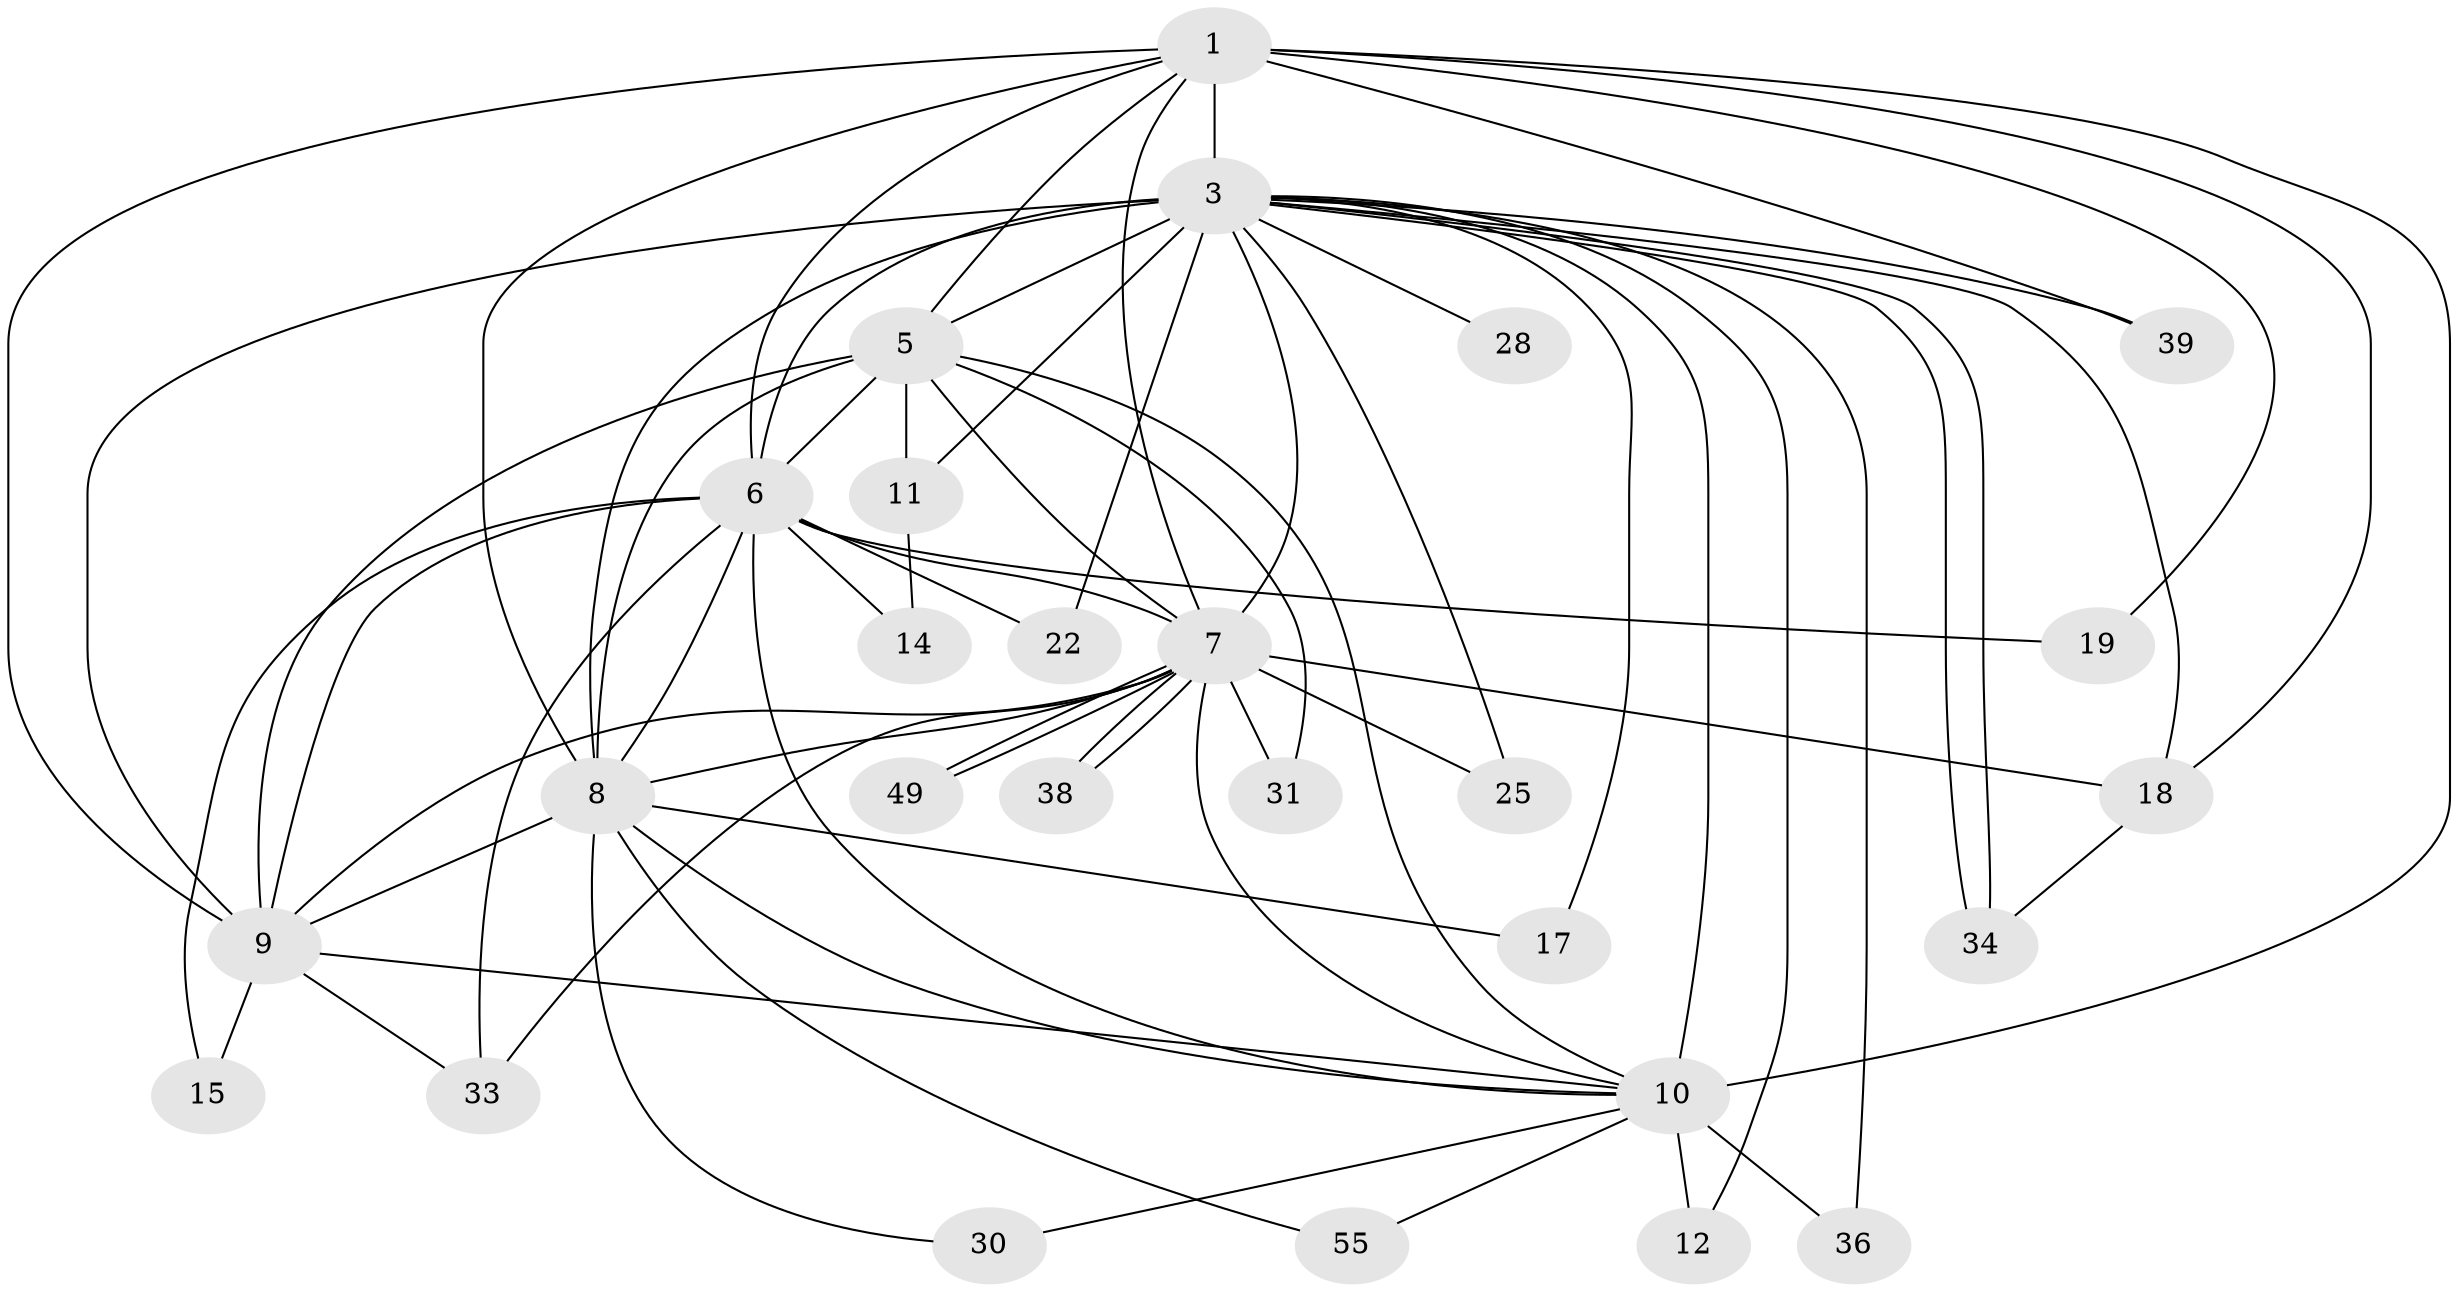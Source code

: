 // original degree distribution, {16: 0.03636363636363636, 10: 0.01818181818181818, 25: 0.01818181818181818, 19: 0.01818181818181818, 15: 0.03636363636363636, 18: 0.01818181818181818, 17: 0.01818181818181818, 13: 0.01818181818181818, 4: 0.05454545454545454, 2: 0.5818181818181818, 3: 0.18181818181818182}
// Generated by graph-tools (version 1.1) at 2025/14/03/09/25 04:14:17]
// undirected, 27 vertices, 68 edges
graph export_dot {
graph [start="1"]
  node [color=gray90,style=filled];
  1 [super="+2"];
  3 [super="+13+16+26+46+47+4"];
  5;
  6 [super="+29+41+48"];
  7;
  8;
  9 [super="+24+42"];
  10;
  11 [super="+27"];
  12;
  14;
  15;
  17;
  18 [super="+40+43"];
  19;
  22 [super="+35"];
  25;
  28;
  30;
  31;
  33 [super="+44"];
  34;
  36;
  38;
  39;
  49;
  55;
  1 -- 3 [weight=8];
  1 -- 5 [weight=2];
  1 -- 6 [weight=3];
  1 -- 7 [weight=2];
  1 -- 8 [weight=2];
  1 -- 9 [weight=2];
  1 -- 10 [weight=2];
  1 -- 19;
  1 -- 39;
  1 -- 18;
  3 -- 5 [weight=3];
  3 -- 6 [weight=3];
  3 -- 7 [weight=2];
  3 -- 8 [weight=3];
  3 -- 9 [weight=5];
  3 -- 10 [weight=4];
  3 -- 11 [weight=2];
  3 -- 12;
  3 -- 17;
  3 -- 28 [weight=2];
  3 -- 34;
  3 -- 34;
  3 -- 36;
  3 -- 22 [weight=2];
  3 -- 18;
  3 -- 25;
  3 -- 39;
  5 -- 6 [weight=2];
  5 -- 7;
  5 -- 8;
  5 -- 9 [weight=3];
  5 -- 10;
  5 -- 31;
  5 -- 11;
  6 -- 7;
  6 -- 8;
  6 -- 9 [weight=2];
  6 -- 10;
  6 -- 14;
  6 -- 15;
  6 -- 19 [weight=2];
  6 -- 22;
  6 -- 33;
  7 -- 8;
  7 -- 9;
  7 -- 10;
  7 -- 18;
  7 -- 25;
  7 -- 31;
  7 -- 38;
  7 -- 38;
  7 -- 49;
  7 -- 49;
  7 -- 33;
  8 -- 9;
  8 -- 10;
  8 -- 17;
  8 -- 30;
  8 -- 55;
  9 -- 10;
  9 -- 15;
  9 -- 33;
  10 -- 12;
  10 -- 30;
  10 -- 36;
  10 -- 55;
  11 -- 14;
  18 -- 34;
}
